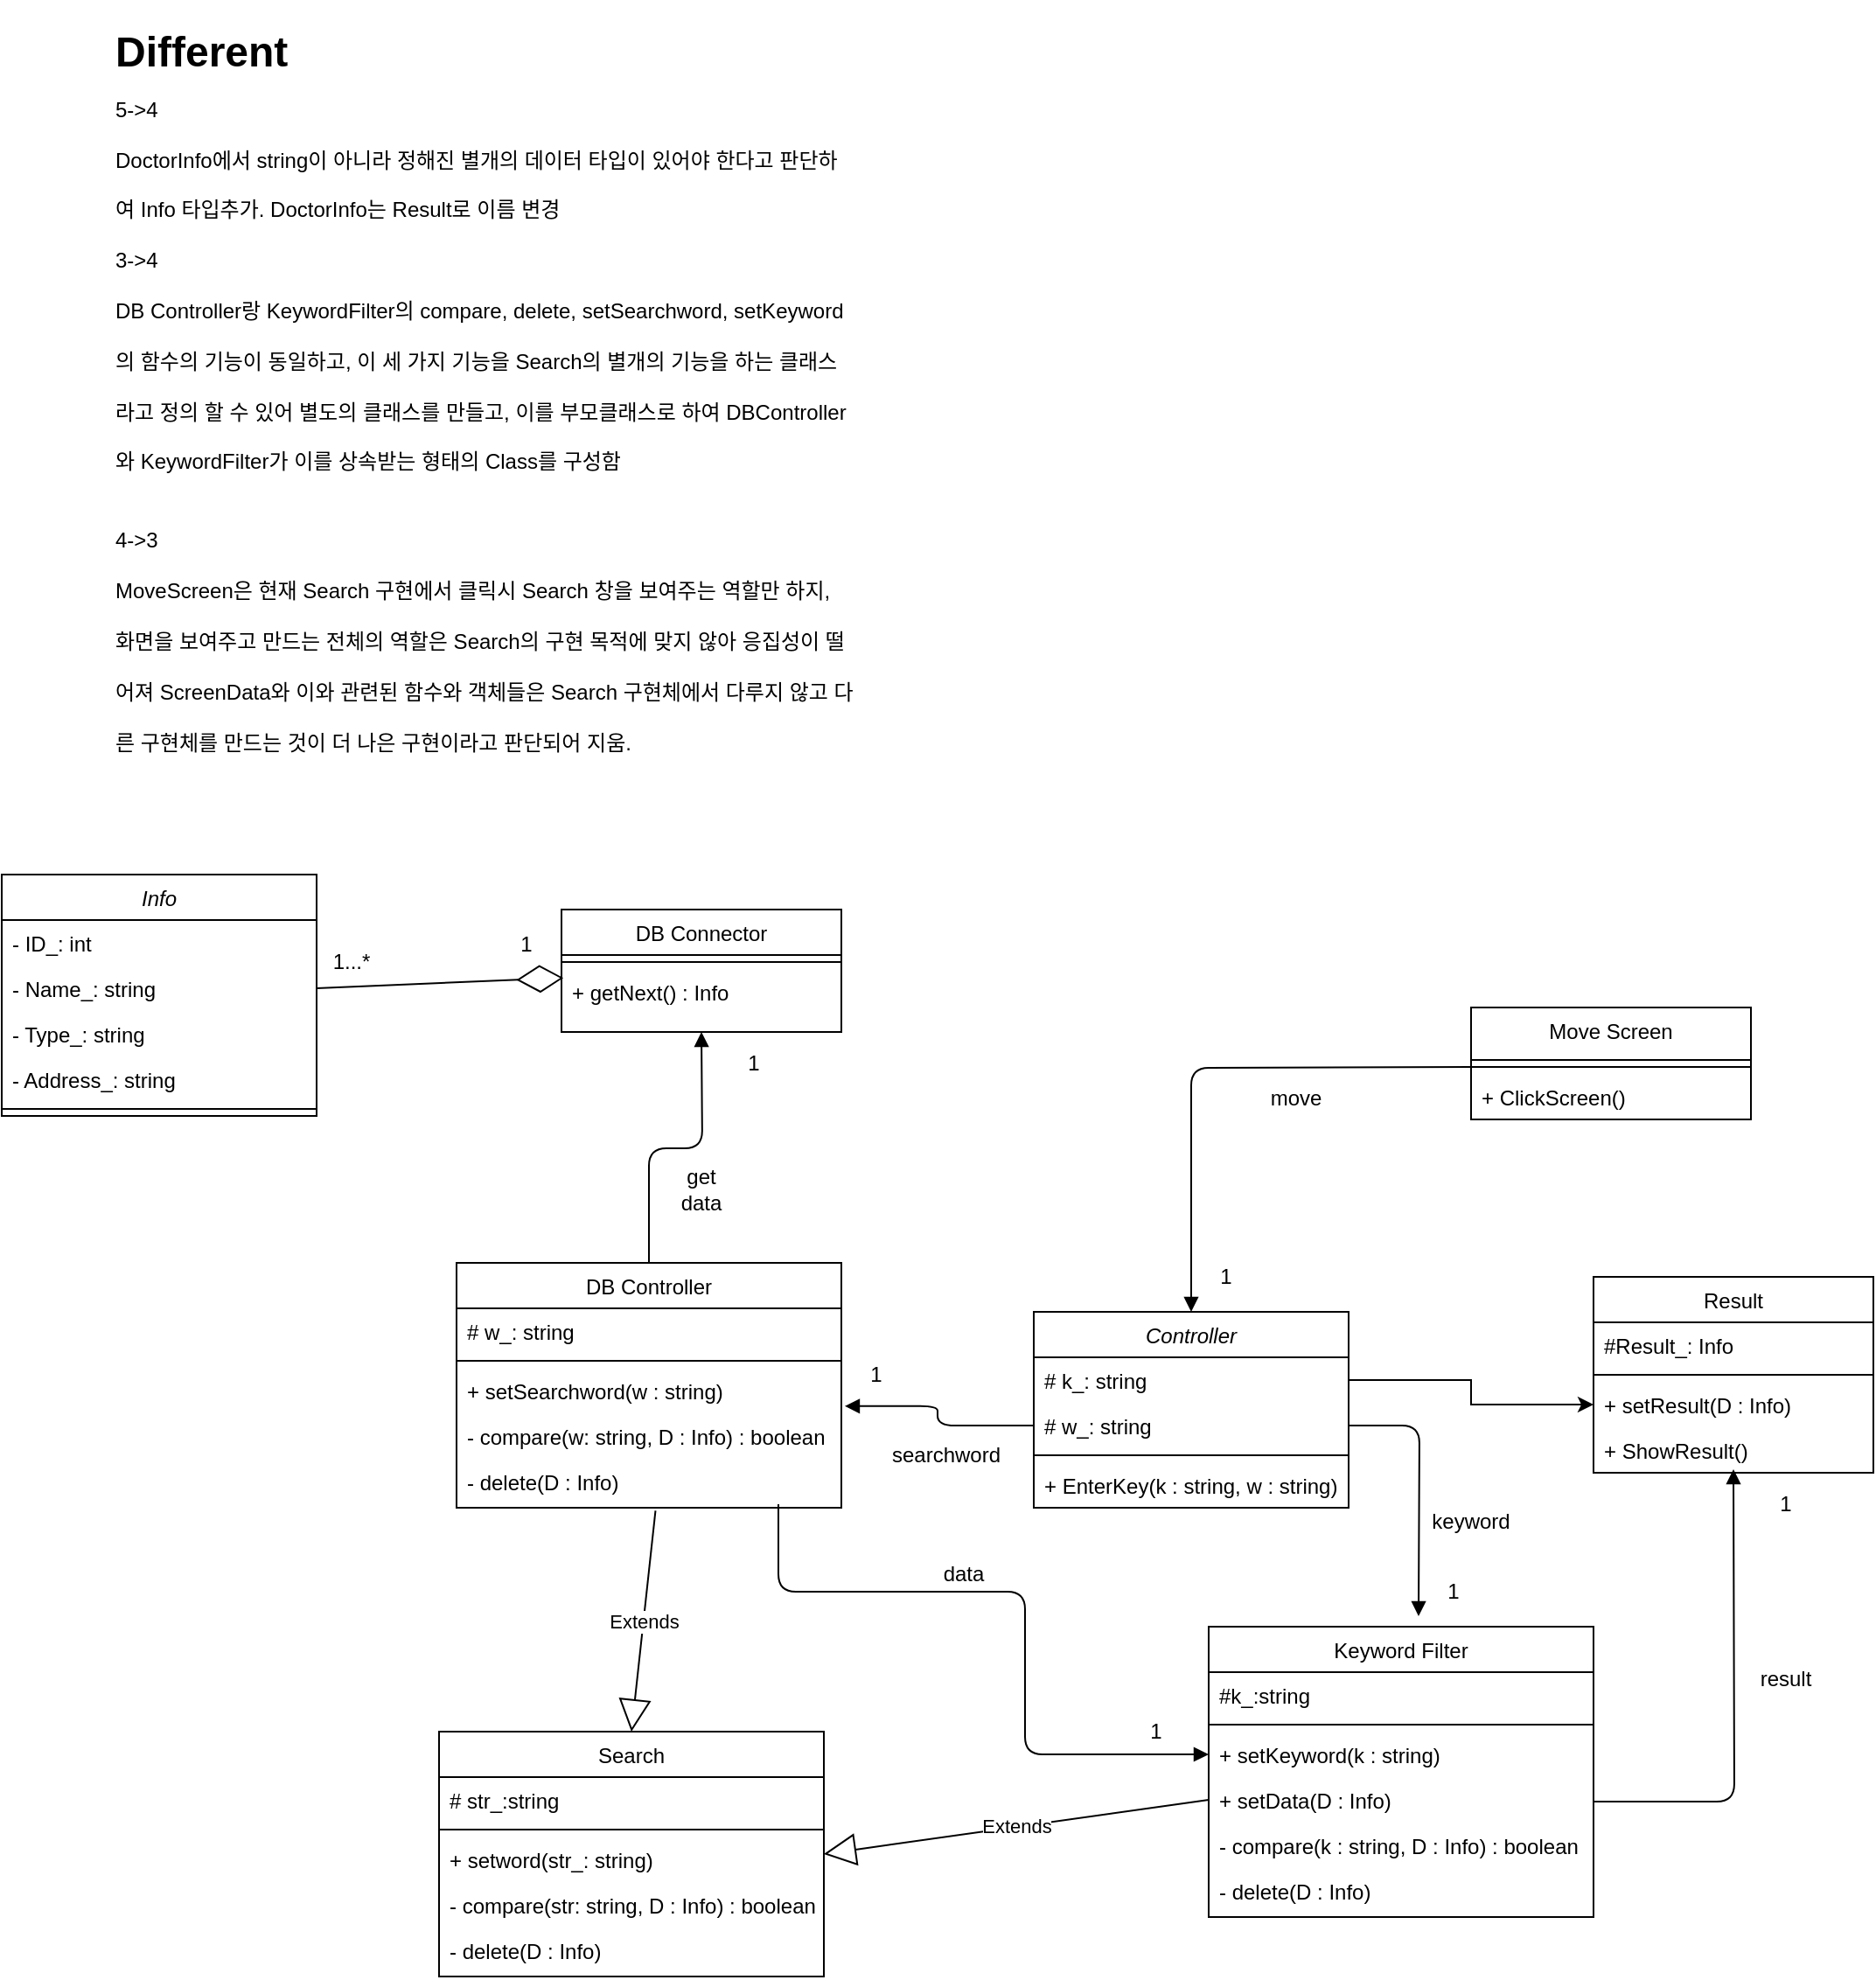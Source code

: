 <mxfile>
    <diagram id="C5RBs43oDa-KdzZeNtuy" name="Page-1">
        <mxGraphModel dx="1594" dy="2098" grid="1" gridSize="10" guides="1" tooltips="1" connect="1" arrows="1" fold="1" page="1" pageScale="1" pageWidth="827" pageHeight="1169" math="0" shadow="0">
            <root>
                <mxCell id="WIyWlLk6GJQsqaUBKTNV-0"/>
                <mxCell id="WIyWlLk6GJQsqaUBKTNV-1" parent="WIyWlLk6GJQsqaUBKTNV-0"/>
                <mxCell id="zkfFHV4jXpPFQw0GAbJ--0" value="Controller" style="swimlane;fontStyle=2;align=center;verticalAlign=top;childLayout=stackLayout;horizontal=1;startSize=26;horizontalStack=0;resizeParent=1;resizeLast=0;collapsible=1;marginBottom=0;rounded=0;shadow=0;strokeWidth=1;" parent="WIyWlLk6GJQsqaUBKTNV-1" vertex="1">
                    <mxGeometry x="20" y="-400" width="180" height="112" as="geometry">
                        <mxRectangle x="230" y="140" width="160" height="26" as="alternateBounds"/>
                    </mxGeometry>
                </mxCell>
                <mxCell id="zkfFHV4jXpPFQw0GAbJ--1" value="# k_: string&#10;" style="text;align=left;verticalAlign=top;spacingLeft=4;spacingRight=4;overflow=hidden;rotatable=0;points=[[0,0.5],[1,0.5]];portConstraint=eastwest;" parent="zkfFHV4jXpPFQw0GAbJ--0" vertex="1">
                    <mxGeometry y="26" width="180" height="26" as="geometry"/>
                </mxCell>
                <mxCell id="zkfFHV4jXpPFQw0GAbJ--2" value="# w_: string" style="text;align=left;verticalAlign=top;spacingLeft=4;spacingRight=4;overflow=hidden;rotatable=0;points=[[0,0.5],[1,0.5]];portConstraint=eastwest;rounded=0;shadow=0;html=0;" parent="zkfFHV4jXpPFQw0GAbJ--0" vertex="1">
                    <mxGeometry y="52" width="180" height="26" as="geometry"/>
                </mxCell>
                <mxCell id="zkfFHV4jXpPFQw0GAbJ--4" value="" style="line;html=1;strokeWidth=1;align=left;verticalAlign=middle;spacingTop=-1;spacingLeft=3;spacingRight=3;rotatable=0;labelPosition=right;points=[];portConstraint=eastwest;" parent="zkfFHV4jXpPFQw0GAbJ--0" vertex="1">
                    <mxGeometry y="78" width="180" height="8" as="geometry"/>
                </mxCell>
                <mxCell id="zkfFHV4jXpPFQw0GAbJ--5" value="+ EnterKey(k : string, w : string)" style="text;align=left;verticalAlign=top;spacingLeft=4;spacingRight=4;overflow=hidden;rotatable=0;points=[[0,0.5],[1,0.5]];portConstraint=eastwest;" parent="zkfFHV4jXpPFQw0GAbJ--0" vertex="1">
                    <mxGeometry y="86" width="180" height="26" as="geometry"/>
                </mxCell>
                <mxCell id="zkfFHV4jXpPFQw0GAbJ--6" value="DB Connector" style="swimlane;fontStyle=0;align=center;verticalAlign=top;childLayout=stackLayout;horizontal=1;startSize=26;horizontalStack=0;resizeParent=1;resizeLast=0;collapsible=1;marginBottom=0;rounded=0;shadow=0;strokeWidth=1;" parent="WIyWlLk6GJQsqaUBKTNV-1" vertex="1">
                    <mxGeometry x="-250" y="-630" width="160" height="70" as="geometry">
                        <mxRectangle x="130" y="380" width="160" height="26" as="alternateBounds"/>
                    </mxGeometry>
                </mxCell>
                <mxCell id="zkfFHV4jXpPFQw0GAbJ--9" value="" style="line;html=1;strokeWidth=1;align=left;verticalAlign=middle;spacingTop=-1;spacingLeft=3;spacingRight=3;rotatable=0;labelPosition=right;points=[];portConstraint=eastwest;" parent="zkfFHV4jXpPFQw0GAbJ--6" vertex="1">
                    <mxGeometry y="26" width="160" height="8" as="geometry"/>
                </mxCell>
                <mxCell id="zkfFHV4jXpPFQw0GAbJ--10" value="+ getNext() : Info" style="text;align=left;verticalAlign=top;spacingLeft=4;spacingRight=4;overflow=hidden;rotatable=0;points=[[0,0.5],[1,0.5]];portConstraint=eastwest;fontStyle=0" parent="zkfFHV4jXpPFQw0GAbJ--6" vertex="1">
                    <mxGeometry y="34" width="160" height="26" as="geometry"/>
                </mxCell>
                <mxCell id="zkfFHV4jXpPFQw0GAbJ--17" value="Move Screen" style="swimlane;fontStyle=0;align=center;verticalAlign=top;childLayout=stackLayout;horizontal=1;startSize=30;horizontalStack=0;resizeParent=1;resizeLast=0;collapsible=1;marginBottom=0;rounded=0;shadow=0;strokeWidth=1;" parent="WIyWlLk6GJQsqaUBKTNV-1" vertex="1">
                    <mxGeometry x="270" y="-574" width="160" height="64" as="geometry">
                        <mxRectangle x="550" y="140" width="160" height="26" as="alternateBounds"/>
                    </mxGeometry>
                </mxCell>
                <mxCell id="zkfFHV4jXpPFQw0GAbJ--23" value="" style="line;html=1;strokeWidth=1;align=left;verticalAlign=middle;spacingTop=-1;spacingLeft=3;spacingRight=3;rotatable=0;labelPosition=right;points=[];portConstraint=eastwest;" parent="zkfFHV4jXpPFQw0GAbJ--17" vertex="1">
                    <mxGeometry y="30" width="160" height="8" as="geometry"/>
                </mxCell>
                <mxCell id="pJuvldw1tOcIPvgd8oTu-73" value="+ ClickScreen()" style="text;align=left;verticalAlign=top;spacingLeft=4;spacingRight=4;overflow=hidden;rotatable=0;points=[[0,0.5],[1,0.5]];portConstraint=eastwest;" parent="zkfFHV4jXpPFQw0GAbJ--17" vertex="1">
                    <mxGeometry y="38" width="160" height="26" as="geometry"/>
                </mxCell>
                <mxCell id="8ojMPQ8oVAfyVldd4xxv-1" value="Keyword Filter" style="swimlane;fontStyle=0;align=center;verticalAlign=top;childLayout=stackLayout;horizontal=1;startSize=26;horizontalStack=0;resizeParent=1;resizeLast=0;collapsible=1;marginBottom=0;rounded=0;shadow=0;strokeWidth=1;" parent="WIyWlLk6GJQsqaUBKTNV-1" vertex="1">
                    <mxGeometry x="120" y="-220" width="220" height="166" as="geometry">
                        <mxRectangle x="130" y="380" width="160" height="26" as="alternateBounds"/>
                    </mxGeometry>
                </mxCell>
                <mxCell id="8ojMPQ8oVAfyVldd4xxv-2" value="#k_:string" style="text;align=left;verticalAlign=top;spacingLeft=4;spacingRight=4;overflow=hidden;rotatable=0;points=[[0,0.5],[1,0.5]];portConstraint=eastwest;" parent="8ojMPQ8oVAfyVldd4xxv-1" vertex="1">
                    <mxGeometry y="26" width="220" height="26" as="geometry"/>
                </mxCell>
                <mxCell id="8ojMPQ8oVAfyVldd4xxv-4" value="" style="line;html=1;strokeWidth=1;align=left;verticalAlign=middle;spacingTop=-1;spacingLeft=3;spacingRight=3;rotatable=0;labelPosition=right;points=[];portConstraint=eastwest;" parent="8ojMPQ8oVAfyVldd4xxv-1" vertex="1">
                    <mxGeometry y="52" width="220" height="8" as="geometry"/>
                </mxCell>
                <mxCell id="8ojMPQ8oVAfyVldd4xxv-5" value="+ setKeyword(k : string) " style="text;align=left;verticalAlign=top;spacingLeft=4;spacingRight=4;overflow=hidden;rotatable=0;points=[[0,0.5],[1,0.5]];portConstraint=eastwest;fontStyle=0" parent="8ojMPQ8oVAfyVldd4xxv-1" vertex="1">
                    <mxGeometry y="60" width="220" height="26" as="geometry"/>
                </mxCell>
                <mxCell id="8ojMPQ8oVAfyVldd4xxv-6" value="+ setData(D : Info) " style="text;align=left;verticalAlign=top;spacingLeft=4;spacingRight=4;overflow=hidden;rotatable=0;points=[[0,0.5],[1,0.5]];portConstraint=eastwest;" parent="8ojMPQ8oVAfyVldd4xxv-1" vertex="1">
                    <mxGeometry y="86" width="220" height="26" as="geometry"/>
                </mxCell>
                <mxCell id="8ojMPQ8oVAfyVldd4xxv-19" value="- compare(k : string, D : Info) : boolean" style="text;align=left;verticalAlign=top;spacingLeft=4;spacingRight=4;overflow=hidden;rotatable=0;points=[[0,0.5],[1,0.5]];portConstraint=eastwest;" parent="8ojMPQ8oVAfyVldd4xxv-1" vertex="1">
                    <mxGeometry y="112" width="220" height="26" as="geometry"/>
                </mxCell>
                <mxCell id="8ojMPQ8oVAfyVldd4xxv-20" value="- delete(D : Info) " style="text;align=left;verticalAlign=top;spacingLeft=4;spacingRight=4;overflow=hidden;rotatable=0;points=[[0,0.5],[1,0.5]];portConstraint=eastwest;" parent="8ojMPQ8oVAfyVldd4xxv-1" vertex="1">
                    <mxGeometry y="138" width="220" height="26" as="geometry"/>
                </mxCell>
                <mxCell id="8ojMPQ8oVAfyVldd4xxv-7" value="Result" style="swimlane;fontStyle=0;align=center;verticalAlign=top;childLayout=stackLayout;horizontal=1;startSize=26;horizontalStack=0;resizeParent=1;resizeLast=0;collapsible=1;marginBottom=0;rounded=0;shadow=0;strokeWidth=1;" parent="WIyWlLk6GJQsqaUBKTNV-1" vertex="1">
                    <mxGeometry x="340" y="-420" width="160" height="112" as="geometry">
                        <mxRectangle x="130" y="380" width="160" height="26" as="alternateBounds"/>
                    </mxGeometry>
                </mxCell>
                <mxCell id="8ojMPQ8oVAfyVldd4xxv-8" value="#Result_: Info" style="text;align=left;verticalAlign=top;spacingLeft=4;spacingRight=4;overflow=hidden;rotatable=0;points=[[0,0.5],[1,0.5]];portConstraint=eastwest;" parent="8ojMPQ8oVAfyVldd4xxv-7" vertex="1">
                    <mxGeometry y="26" width="160" height="26" as="geometry"/>
                </mxCell>
                <mxCell id="8ojMPQ8oVAfyVldd4xxv-10" value="" style="line;html=1;strokeWidth=1;align=left;verticalAlign=middle;spacingTop=-1;spacingLeft=3;spacingRight=3;rotatable=0;labelPosition=right;points=[];portConstraint=eastwest;" parent="8ojMPQ8oVAfyVldd4xxv-7" vertex="1">
                    <mxGeometry y="52" width="160" height="8" as="geometry"/>
                </mxCell>
                <mxCell id="8ojMPQ8oVAfyVldd4xxv-11" value="+ setResult(D : Info)" style="text;align=left;verticalAlign=top;spacingLeft=4;spacingRight=4;overflow=hidden;rotatable=0;points=[[0,0.5],[1,0.5]];portConstraint=eastwest;fontStyle=0" parent="8ojMPQ8oVAfyVldd4xxv-7" vertex="1">
                    <mxGeometry y="60" width="160" height="26" as="geometry"/>
                </mxCell>
                <mxCell id="8ojMPQ8oVAfyVldd4xxv-24" value="+ ShowResult()" style="text;align=left;verticalAlign=top;spacingLeft=4;spacingRight=4;overflow=hidden;rotatable=0;points=[[0,0.5],[1,0.5]];portConstraint=eastwest;fontStyle=0" parent="8ojMPQ8oVAfyVldd4xxv-7" vertex="1">
                    <mxGeometry y="86" width="160" height="26" as="geometry"/>
                </mxCell>
                <mxCell id="8ojMPQ8oVAfyVldd4xxv-13" value="DB Controller" style="swimlane;fontStyle=0;align=center;verticalAlign=top;childLayout=stackLayout;horizontal=1;startSize=26;horizontalStack=0;resizeParent=1;resizeLast=0;collapsible=1;marginBottom=0;rounded=0;shadow=0;strokeWidth=1;" parent="WIyWlLk6GJQsqaUBKTNV-1" vertex="1">
                    <mxGeometry x="-310" y="-428" width="220" height="140" as="geometry">
                        <mxRectangle x="130" y="380" width="160" height="26" as="alternateBounds"/>
                    </mxGeometry>
                </mxCell>
                <mxCell id="8ojMPQ8oVAfyVldd4xxv-14" value="# w_: string" style="text;align=left;verticalAlign=top;spacingLeft=4;spacingRight=4;overflow=hidden;rotatable=0;points=[[0,0.5],[1,0.5]];portConstraint=eastwest;" parent="8ojMPQ8oVAfyVldd4xxv-13" vertex="1">
                    <mxGeometry y="26" width="220" height="26" as="geometry"/>
                </mxCell>
                <mxCell id="8ojMPQ8oVAfyVldd4xxv-16" value="" style="line;html=1;strokeWidth=1;align=left;verticalAlign=middle;spacingTop=-1;spacingLeft=3;spacingRight=3;rotatable=0;labelPosition=right;points=[];portConstraint=eastwest;" parent="8ojMPQ8oVAfyVldd4xxv-13" vertex="1">
                    <mxGeometry y="52" width="220" height="8" as="geometry"/>
                </mxCell>
                <mxCell id="8ojMPQ8oVAfyVldd4xxv-17" value="+ setSearchword(w : string) " style="text;align=left;verticalAlign=top;spacingLeft=4;spacingRight=4;overflow=hidden;rotatable=0;points=[[0,0.5],[1,0.5]];portConstraint=eastwest;fontStyle=0" parent="8ojMPQ8oVAfyVldd4xxv-13" vertex="1">
                    <mxGeometry y="60" width="220" height="26" as="geometry"/>
                </mxCell>
                <mxCell id="8ojMPQ8oVAfyVldd4xxv-18" value="- compare(w: string, D : Info) : boolean" style="text;align=left;verticalAlign=top;spacingLeft=4;spacingRight=4;overflow=hidden;rotatable=0;points=[[0,0.5],[1,0.5]];portConstraint=eastwest;" parent="8ojMPQ8oVAfyVldd4xxv-13" vertex="1">
                    <mxGeometry y="86" width="220" height="26" as="geometry"/>
                </mxCell>
                <mxCell id="8ojMPQ8oVAfyVldd4xxv-21" value="- delete(D : Info)" style="text;align=left;verticalAlign=top;spacingLeft=4;spacingRight=4;overflow=hidden;rotatable=0;points=[[0,0.5],[1,0.5]];portConstraint=eastwest;" parent="8ojMPQ8oVAfyVldd4xxv-13" vertex="1">
                    <mxGeometry y="112" width="220" height="26" as="geometry"/>
                </mxCell>
                <mxCell id="pJuvldw1tOcIPvgd8oTu-0" value="Info" style="swimlane;fontStyle=2;align=center;verticalAlign=top;childLayout=stackLayout;horizontal=1;startSize=26;horizontalStack=0;resizeParent=1;resizeLast=0;collapsible=1;marginBottom=0;rounded=0;shadow=0;strokeWidth=1;" parent="WIyWlLk6GJQsqaUBKTNV-1" vertex="1">
                    <mxGeometry x="-570" y="-650" width="180" height="138" as="geometry">
                        <mxRectangle x="230" y="140" width="160" height="26" as="alternateBounds"/>
                    </mxGeometry>
                </mxCell>
                <mxCell id="pJuvldw1tOcIPvgd8oTu-1" value="- ID_: int" style="text;align=left;verticalAlign=top;spacingLeft=4;spacingRight=4;overflow=hidden;rotatable=0;points=[[0,0.5],[1,0.5]];portConstraint=eastwest;" parent="pJuvldw1tOcIPvgd8oTu-0" vertex="1">
                    <mxGeometry y="26" width="180" height="26" as="geometry"/>
                </mxCell>
                <mxCell id="pJuvldw1tOcIPvgd8oTu-2" value="- Name_: string" style="text;align=left;verticalAlign=top;spacingLeft=4;spacingRight=4;overflow=hidden;rotatable=0;points=[[0,0.5],[1,0.5]];portConstraint=eastwest;rounded=0;shadow=0;html=0;" parent="pJuvldw1tOcIPvgd8oTu-0" vertex="1">
                    <mxGeometry y="52" width="180" height="26" as="geometry"/>
                </mxCell>
                <mxCell id="pJuvldw1tOcIPvgd8oTu-6" value="- Type_: string" style="text;align=left;verticalAlign=top;spacingLeft=4;spacingRight=4;overflow=hidden;rotatable=0;points=[[0,0.5],[1,0.5]];portConstraint=eastwest;rounded=0;shadow=0;html=0;" parent="pJuvldw1tOcIPvgd8oTu-0" vertex="1">
                    <mxGeometry y="78" width="180" height="26" as="geometry"/>
                </mxCell>
                <mxCell id="pJuvldw1tOcIPvgd8oTu-7" value="- Address_: string" style="text;align=left;verticalAlign=top;spacingLeft=4;spacingRight=4;overflow=hidden;rotatable=0;points=[[0,0.5],[1,0.5]];portConstraint=eastwest;rounded=0;shadow=0;html=0;" parent="pJuvldw1tOcIPvgd8oTu-0" vertex="1">
                    <mxGeometry y="104" width="180" height="26" as="geometry"/>
                </mxCell>
                <mxCell id="pJuvldw1tOcIPvgd8oTu-3" value="" style="line;html=1;strokeWidth=1;align=left;verticalAlign=middle;spacingTop=-1;spacingLeft=3;spacingRight=3;rotatable=0;labelPosition=right;points=[];portConstraint=eastwest;" parent="pJuvldw1tOcIPvgd8oTu-0" vertex="1">
                    <mxGeometry y="130" width="180" height="8" as="geometry"/>
                </mxCell>
                <mxCell id="pJuvldw1tOcIPvgd8oTu-51" value="" style="endArrow=block;endFill=1;html=1;edgeStyle=orthogonalEdgeStyle;align=left;verticalAlign=top;exitX=1;exitY=0.5;exitDx=0;exitDy=0;" parent="WIyWlLk6GJQsqaUBKTNV-1" source="zkfFHV4jXpPFQw0GAbJ--2" edge="1">
                    <mxGeometry x="-1" relative="1" as="geometry">
                        <mxPoint x="190" y="-350" as="sourcePoint"/>
                        <mxPoint x="240" y="-226" as="targetPoint"/>
                    </mxGeometry>
                </mxCell>
                <mxCell id="pJuvldw1tOcIPvgd8oTu-55" value="" style="endArrow=block;endFill=1;html=1;edgeStyle=orthogonalEdgeStyle;align=left;verticalAlign=top;exitX=0;exitY=0.5;exitDx=0;exitDy=0;entryX=1.009;entryY=0.842;entryDx=0;entryDy=0;entryPerimeter=0;" parent="WIyWlLk6GJQsqaUBKTNV-1" source="zkfFHV4jXpPFQw0GAbJ--2" target="8ojMPQ8oVAfyVldd4xxv-17" edge="1">
                    <mxGeometry x="-1" relative="1" as="geometry">
                        <mxPoint x="210.0" y="-325" as="sourcePoint"/>
                        <mxPoint x="250.0" y="-216" as="targetPoint"/>
                    </mxGeometry>
                </mxCell>
                <mxCell id="pJuvldw1tOcIPvgd8oTu-56" value="" style="endArrow=block;endFill=1;html=1;edgeStyle=orthogonalEdgeStyle;align=left;verticalAlign=top;entryX=0.5;entryY=0;entryDx=0;entryDy=0;" parent="WIyWlLk6GJQsqaUBKTNV-1" target="zkfFHV4jXpPFQw0GAbJ--0" edge="1">
                    <mxGeometry x="-1" relative="1" as="geometry">
                        <mxPoint x="270" y="-540" as="sourcePoint"/>
                        <mxPoint x="240" y="-509" as="targetPoint"/>
                    </mxGeometry>
                </mxCell>
                <mxCell id="pJuvldw1tOcIPvgd8oTu-57" value="" style="endArrow=diamondThin;endFill=0;endSize=24;html=1;exitX=1;exitY=0.5;exitDx=0;exitDy=0;entryX=0.007;entryY=0.195;entryDx=0;entryDy=0;entryPerimeter=0;" parent="WIyWlLk6GJQsqaUBKTNV-1" source="pJuvldw1tOcIPvgd8oTu-2" target="zkfFHV4jXpPFQw0GAbJ--10" edge="1">
                    <mxGeometry width="160" relative="1" as="geometry">
                        <mxPoint x="-30" y="-320" as="sourcePoint"/>
                        <mxPoint x="130" y="-320" as="targetPoint"/>
                    </mxGeometry>
                </mxCell>
                <mxCell id="pJuvldw1tOcIPvgd8oTu-59" value="" style="endArrow=block;endFill=1;html=1;edgeStyle=orthogonalEdgeStyle;align=left;verticalAlign=top;exitX=1;exitY=0.538;exitDx=0;exitDy=0;exitPerimeter=0;" parent="WIyWlLk6GJQsqaUBKTNV-1" source="8ojMPQ8oVAfyVldd4xxv-6" edge="1">
                    <mxGeometry x="-1" relative="1" as="geometry">
                        <mxPoint x="210.0" y="-325" as="sourcePoint"/>
                        <mxPoint x="420" y="-310" as="targetPoint"/>
                    </mxGeometry>
                </mxCell>
                <mxCell id="pJuvldw1tOcIPvgd8oTu-62" value="Search" style="swimlane;fontStyle=0;align=center;verticalAlign=top;childLayout=stackLayout;horizontal=1;startSize=26;horizontalStack=0;resizeParent=1;resizeLast=0;collapsible=1;marginBottom=0;rounded=0;shadow=0;strokeWidth=1;" parent="WIyWlLk6GJQsqaUBKTNV-1" vertex="1">
                    <mxGeometry x="-320" y="-160" width="220" height="140" as="geometry">
                        <mxRectangle x="130" y="380" width="160" height="26" as="alternateBounds"/>
                    </mxGeometry>
                </mxCell>
                <mxCell id="pJuvldw1tOcIPvgd8oTu-63" value="# str_:string" style="text;align=left;verticalAlign=top;spacingLeft=4;spacingRight=4;overflow=hidden;rotatable=0;points=[[0,0.5],[1,0.5]];portConstraint=eastwest;" parent="pJuvldw1tOcIPvgd8oTu-62" vertex="1">
                    <mxGeometry y="26" width="220" height="26" as="geometry"/>
                </mxCell>
                <mxCell id="pJuvldw1tOcIPvgd8oTu-64" value="" style="line;html=1;strokeWidth=1;align=left;verticalAlign=middle;spacingTop=-1;spacingLeft=3;spacingRight=3;rotatable=0;labelPosition=right;points=[];portConstraint=eastwest;" parent="pJuvldw1tOcIPvgd8oTu-62" vertex="1">
                    <mxGeometry y="52" width="220" height="8" as="geometry"/>
                </mxCell>
                <mxCell id="pJuvldw1tOcIPvgd8oTu-65" value="+ setword(str_: string) " style="text;align=left;verticalAlign=top;spacingLeft=4;spacingRight=4;overflow=hidden;rotatable=0;points=[[0,0.5],[1,0.5]];portConstraint=eastwest;fontStyle=0" parent="pJuvldw1tOcIPvgd8oTu-62" vertex="1">
                    <mxGeometry y="60" width="220" height="26" as="geometry"/>
                </mxCell>
                <mxCell id="pJuvldw1tOcIPvgd8oTu-66" value="- compare(str: string, D : Info) : boolean" style="text;align=left;verticalAlign=top;spacingLeft=4;spacingRight=4;overflow=hidden;rotatable=0;points=[[0,0.5],[1,0.5]];portConstraint=eastwest;" parent="pJuvldw1tOcIPvgd8oTu-62" vertex="1">
                    <mxGeometry y="86" width="220" height="26" as="geometry"/>
                </mxCell>
                <mxCell id="pJuvldw1tOcIPvgd8oTu-67" value="- delete(D : Info)" style="text;align=left;verticalAlign=top;spacingLeft=4;spacingRight=4;overflow=hidden;rotatable=0;points=[[0,0.5],[1,0.5]];portConstraint=eastwest;" parent="pJuvldw1tOcIPvgd8oTu-62" vertex="1">
                    <mxGeometry y="112" width="220" height="26" as="geometry"/>
                </mxCell>
                <mxCell id="pJuvldw1tOcIPvgd8oTu-71" value="Extends" style="endArrow=block;endSize=16;endFill=0;html=1;exitX=0;exitY=0.5;exitDx=0;exitDy=0;" parent="WIyWlLk6GJQsqaUBKTNV-1" source="8ojMPQ8oVAfyVldd4xxv-6" edge="1">
                    <mxGeometry width="160" relative="1" as="geometry">
                        <mxPoint x="-80" y="-110.59" as="sourcePoint"/>
                        <mxPoint x="-100" y="-90" as="targetPoint"/>
                    </mxGeometry>
                </mxCell>
                <mxCell id="pJuvldw1tOcIPvgd8oTu-72" value="Extends" style="endArrow=block;endSize=16;endFill=0;html=1;exitX=0.517;exitY=1.14;exitDx=0;exitDy=0;exitPerimeter=0;entryX=0.5;entryY=0;entryDx=0;entryDy=0;" parent="WIyWlLk6GJQsqaUBKTNV-1" source="8ojMPQ8oVAfyVldd4xxv-21" target="pJuvldw1tOcIPvgd8oTu-62" edge="1">
                    <mxGeometry width="160" relative="1" as="geometry">
                        <mxPoint x="131.76" y="-119.164" as="sourcePoint"/>
                        <mxPoint x="-70" y="-100" as="targetPoint"/>
                    </mxGeometry>
                </mxCell>
                <mxCell id="pJuvldw1tOcIPvgd8oTu-74" value="" style="endArrow=block;endFill=1;html=1;edgeStyle=orthogonalEdgeStyle;align=left;verticalAlign=top;exitX=0.5;exitY=0;exitDx=0;exitDy=0;" parent="WIyWlLk6GJQsqaUBKTNV-1" source="8ojMPQ8oVAfyVldd4xxv-13" edge="1">
                    <mxGeometry x="-1" relative="1" as="geometry">
                        <mxPoint x="280.0" y="-530.0" as="sourcePoint"/>
                        <mxPoint x="-170" y="-560" as="targetPoint"/>
                    </mxGeometry>
                </mxCell>
                <mxCell id="pJuvldw1tOcIPvgd8oTu-75" value="" style="endArrow=block;endFill=1;html=1;edgeStyle=orthogonalEdgeStyle;align=left;verticalAlign=top;entryX=0;entryY=0.5;entryDx=0;entryDy=0;" parent="WIyWlLk6GJQsqaUBKTNV-1" target="8ojMPQ8oVAfyVldd4xxv-5" edge="1">
                    <mxGeometry x="-1" relative="1" as="geometry">
                        <mxPoint x="-126" y="-290" as="sourcePoint"/>
                        <mxPoint x="250.0" y="-216" as="targetPoint"/>
                        <Array as="points">
                            <mxPoint x="-126" y="-240"/>
                            <mxPoint x="15" y="-240"/>
                            <mxPoint x="15" y="-147"/>
                        </Array>
                    </mxGeometry>
                </mxCell>
                <mxCell id="r-25jMuKaQPeTjyjer7W-0" value="1" style="text;html=1;strokeColor=none;fillColor=none;align=center;verticalAlign=middle;whiteSpace=wrap;rounded=0;" parent="WIyWlLk6GJQsqaUBKTNV-1" vertex="1">
                    <mxGeometry x="-90" y="-374" width="40" height="20" as="geometry"/>
                </mxCell>
                <mxCell id="r-25jMuKaQPeTjyjer7W-1" value="1" style="text;html=1;strokeColor=none;fillColor=none;align=center;verticalAlign=middle;whiteSpace=wrap;rounded=0;" parent="WIyWlLk6GJQsqaUBKTNV-1" vertex="1">
                    <mxGeometry x="240" y="-250" width="40" height="20" as="geometry"/>
                </mxCell>
                <mxCell id="r-25jMuKaQPeTjyjer7W-2" value="1" style="text;html=1;strokeColor=none;fillColor=none;align=center;verticalAlign=middle;whiteSpace=wrap;rounded=0;" parent="WIyWlLk6GJQsqaUBKTNV-1" vertex="1">
                    <mxGeometry x="110" y="-430" width="40" height="20" as="geometry"/>
                </mxCell>
                <mxCell id="r-25jMuKaQPeTjyjer7W-3" value="1" style="text;html=1;strokeColor=none;fillColor=none;align=center;verticalAlign=middle;whiteSpace=wrap;rounded=0;" parent="WIyWlLk6GJQsqaUBKTNV-1" vertex="1">
                    <mxGeometry x="-160" y="-552" width="40" height="20" as="geometry"/>
                </mxCell>
                <mxCell id="r-25jMuKaQPeTjyjer7W-4" value="1" style="text;html=1;strokeColor=none;fillColor=none;align=center;verticalAlign=middle;whiteSpace=wrap;rounded=0;" parent="WIyWlLk6GJQsqaUBKTNV-1" vertex="1">
                    <mxGeometry x="-290" y="-620" width="40" height="20" as="geometry"/>
                </mxCell>
                <mxCell id="r-25jMuKaQPeTjyjer7W-5" value="1" style="text;html=1;strokeColor=none;fillColor=none;align=center;verticalAlign=middle;whiteSpace=wrap;rounded=0;" parent="WIyWlLk6GJQsqaUBKTNV-1" vertex="1">
                    <mxGeometry x="70" y="-170" width="40" height="20" as="geometry"/>
                </mxCell>
                <mxCell id="r-25jMuKaQPeTjyjer7W-6" value="1" style="text;html=1;strokeColor=none;fillColor=none;align=center;verticalAlign=middle;whiteSpace=wrap;rounded=0;" parent="WIyWlLk6GJQsqaUBKTNV-1" vertex="1">
                    <mxGeometry x="430" y="-300" width="40" height="20" as="geometry"/>
                </mxCell>
                <mxCell id="r-25jMuKaQPeTjyjer7W-7" value="1...*" style="text;html=1;strokeColor=none;fillColor=none;align=center;verticalAlign=middle;whiteSpace=wrap;rounded=0;" parent="WIyWlLk6GJQsqaUBKTNV-1" vertex="1">
                    <mxGeometry x="-390" y="-610" width="40" height="20" as="geometry"/>
                </mxCell>
                <mxCell id="r-25jMuKaQPeTjyjer7W-8" value="move" style="text;html=1;strokeColor=none;fillColor=none;align=center;verticalAlign=middle;whiteSpace=wrap;rounded=0;" parent="WIyWlLk6GJQsqaUBKTNV-1" vertex="1">
                    <mxGeometry x="150" y="-532" width="40" height="20" as="geometry"/>
                </mxCell>
                <mxCell id="r-25jMuKaQPeTjyjer7W-9" value="keyword" style="text;html=1;strokeColor=none;fillColor=none;align=center;verticalAlign=middle;whiteSpace=wrap;rounded=0;" parent="WIyWlLk6GJQsqaUBKTNV-1" vertex="1">
                    <mxGeometry x="250" y="-290" width="40" height="20" as="geometry"/>
                </mxCell>
                <mxCell id="r-25jMuKaQPeTjyjer7W-10" value="searchword" style="text;html=1;strokeColor=none;fillColor=none;align=center;verticalAlign=middle;whiteSpace=wrap;rounded=0;" parent="WIyWlLk6GJQsqaUBKTNV-1" vertex="1">
                    <mxGeometry x="-50" y="-328" width="40" height="20" as="geometry"/>
                </mxCell>
                <mxCell id="r-25jMuKaQPeTjyjer7W-12" value="data" style="text;html=1;strokeColor=none;fillColor=none;align=center;verticalAlign=middle;whiteSpace=wrap;rounded=0;" parent="WIyWlLk6GJQsqaUBKTNV-1" vertex="1">
                    <mxGeometry x="-40" y="-260" width="40" height="20" as="geometry"/>
                </mxCell>
                <mxCell id="r-25jMuKaQPeTjyjer7W-13" value="get data" style="text;html=1;strokeColor=none;fillColor=none;align=center;verticalAlign=middle;whiteSpace=wrap;rounded=0;" parent="WIyWlLk6GJQsqaUBKTNV-1" vertex="1">
                    <mxGeometry x="-190" y="-480" width="40" height="20" as="geometry"/>
                </mxCell>
                <mxCell id="r-25jMuKaQPeTjyjer7W-14" value="result" style="text;html=1;strokeColor=none;fillColor=none;align=center;verticalAlign=middle;whiteSpace=wrap;rounded=0;" parent="WIyWlLk6GJQsqaUBKTNV-1" vertex="1">
                    <mxGeometry x="430" y="-200" width="40" height="20" as="geometry"/>
                </mxCell>
                <mxCell id="0" value="&lt;h1&gt;&lt;span&gt;Different&lt;br&gt;&lt;/span&gt;&lt;span style=&quot;font-weight: 400 ; font-size: 12px&quot;&gt;5-&amp;gt;4&lt;br&gt;DoctorInfo에서 string이 아니라 정해진 별개의 데이터 타입이 있어야 한다고 판단하여 Info 타입추가. DoctorInfo는 Result로 이름 변경&lt;br&gt;3-&amp;gt;4&lt;br&gt;DB Controller랑 KeywordFilter의 compare, delete, setSearchword, setKeyword의 함수의 기능이 동일하고, 이 세 가지 기능을 Search의 별개의 기능을 하는 클래스라고 정의 할 수 있어 별도의 클래스를 만들고, 이를 부모클래스로 하여 DBController와 KeywordFilter가 이를 상속받는 형태의 Class를 구성함&lt;br&gt;&lt;/span&gt;&lt;/h1&gt;&lt;h1&gt;&lt;span style=&quot;font-size: 12px ; font-weight: 400&quot;&gt;4-&amp;gt;3&lt;br&gt;MoveScreen은 현재 Search 구현에서 클릭시 Search 창을 보여주는 역할만 하지, 화면을 보여주고 만드는 전체의 역할은 Search의 구현 목적에 맞지 않아 응집성이 떨어져 ScreenData와 이와 관련된 함수와 객체들은 Search 구현체에서 다루지 않고 다른 구현체를 만드는 것이 더 나은 구현이라고 판단되어 지움.&amp;nbsp;&lt;br&gt;&lt;/span&gt;&lt;/h1&gt;" style="text;html=1;strokeColor=none;fillColor=none;spacing=5;spacingTop=-20;whiteSpace=wrap;overflow=hidden;rounded=0;" vertex="1" parent="WIyWlLk6GJQsqaUBKTNV-1">
                    <mxGeometry x="-510" y="-1140" width="430" height="430" as="geometry"/>
                </mxCell>
                <mxCell id="3" style="edgeStyle=orthogonalEdgeStyle;rounded=0;orthogonalLoop=1;jettySize=auto;html=1;entryX=0;entryY=0.5;entryDx=0;entryDy=0;" edge="1" parent="WIyWlLk6GJQsqaUBKTNV-1" source="zkfFHV4jXpPFQw0GAbJ--1" target="8ojMPQ8oVAfyVldd4xxv-11">
                    <mxGeometry relative="1" as="geometry"/>
                </mxCell>
            </root>
        </mxGraphModel>
    </diagram>
</mxfile>
